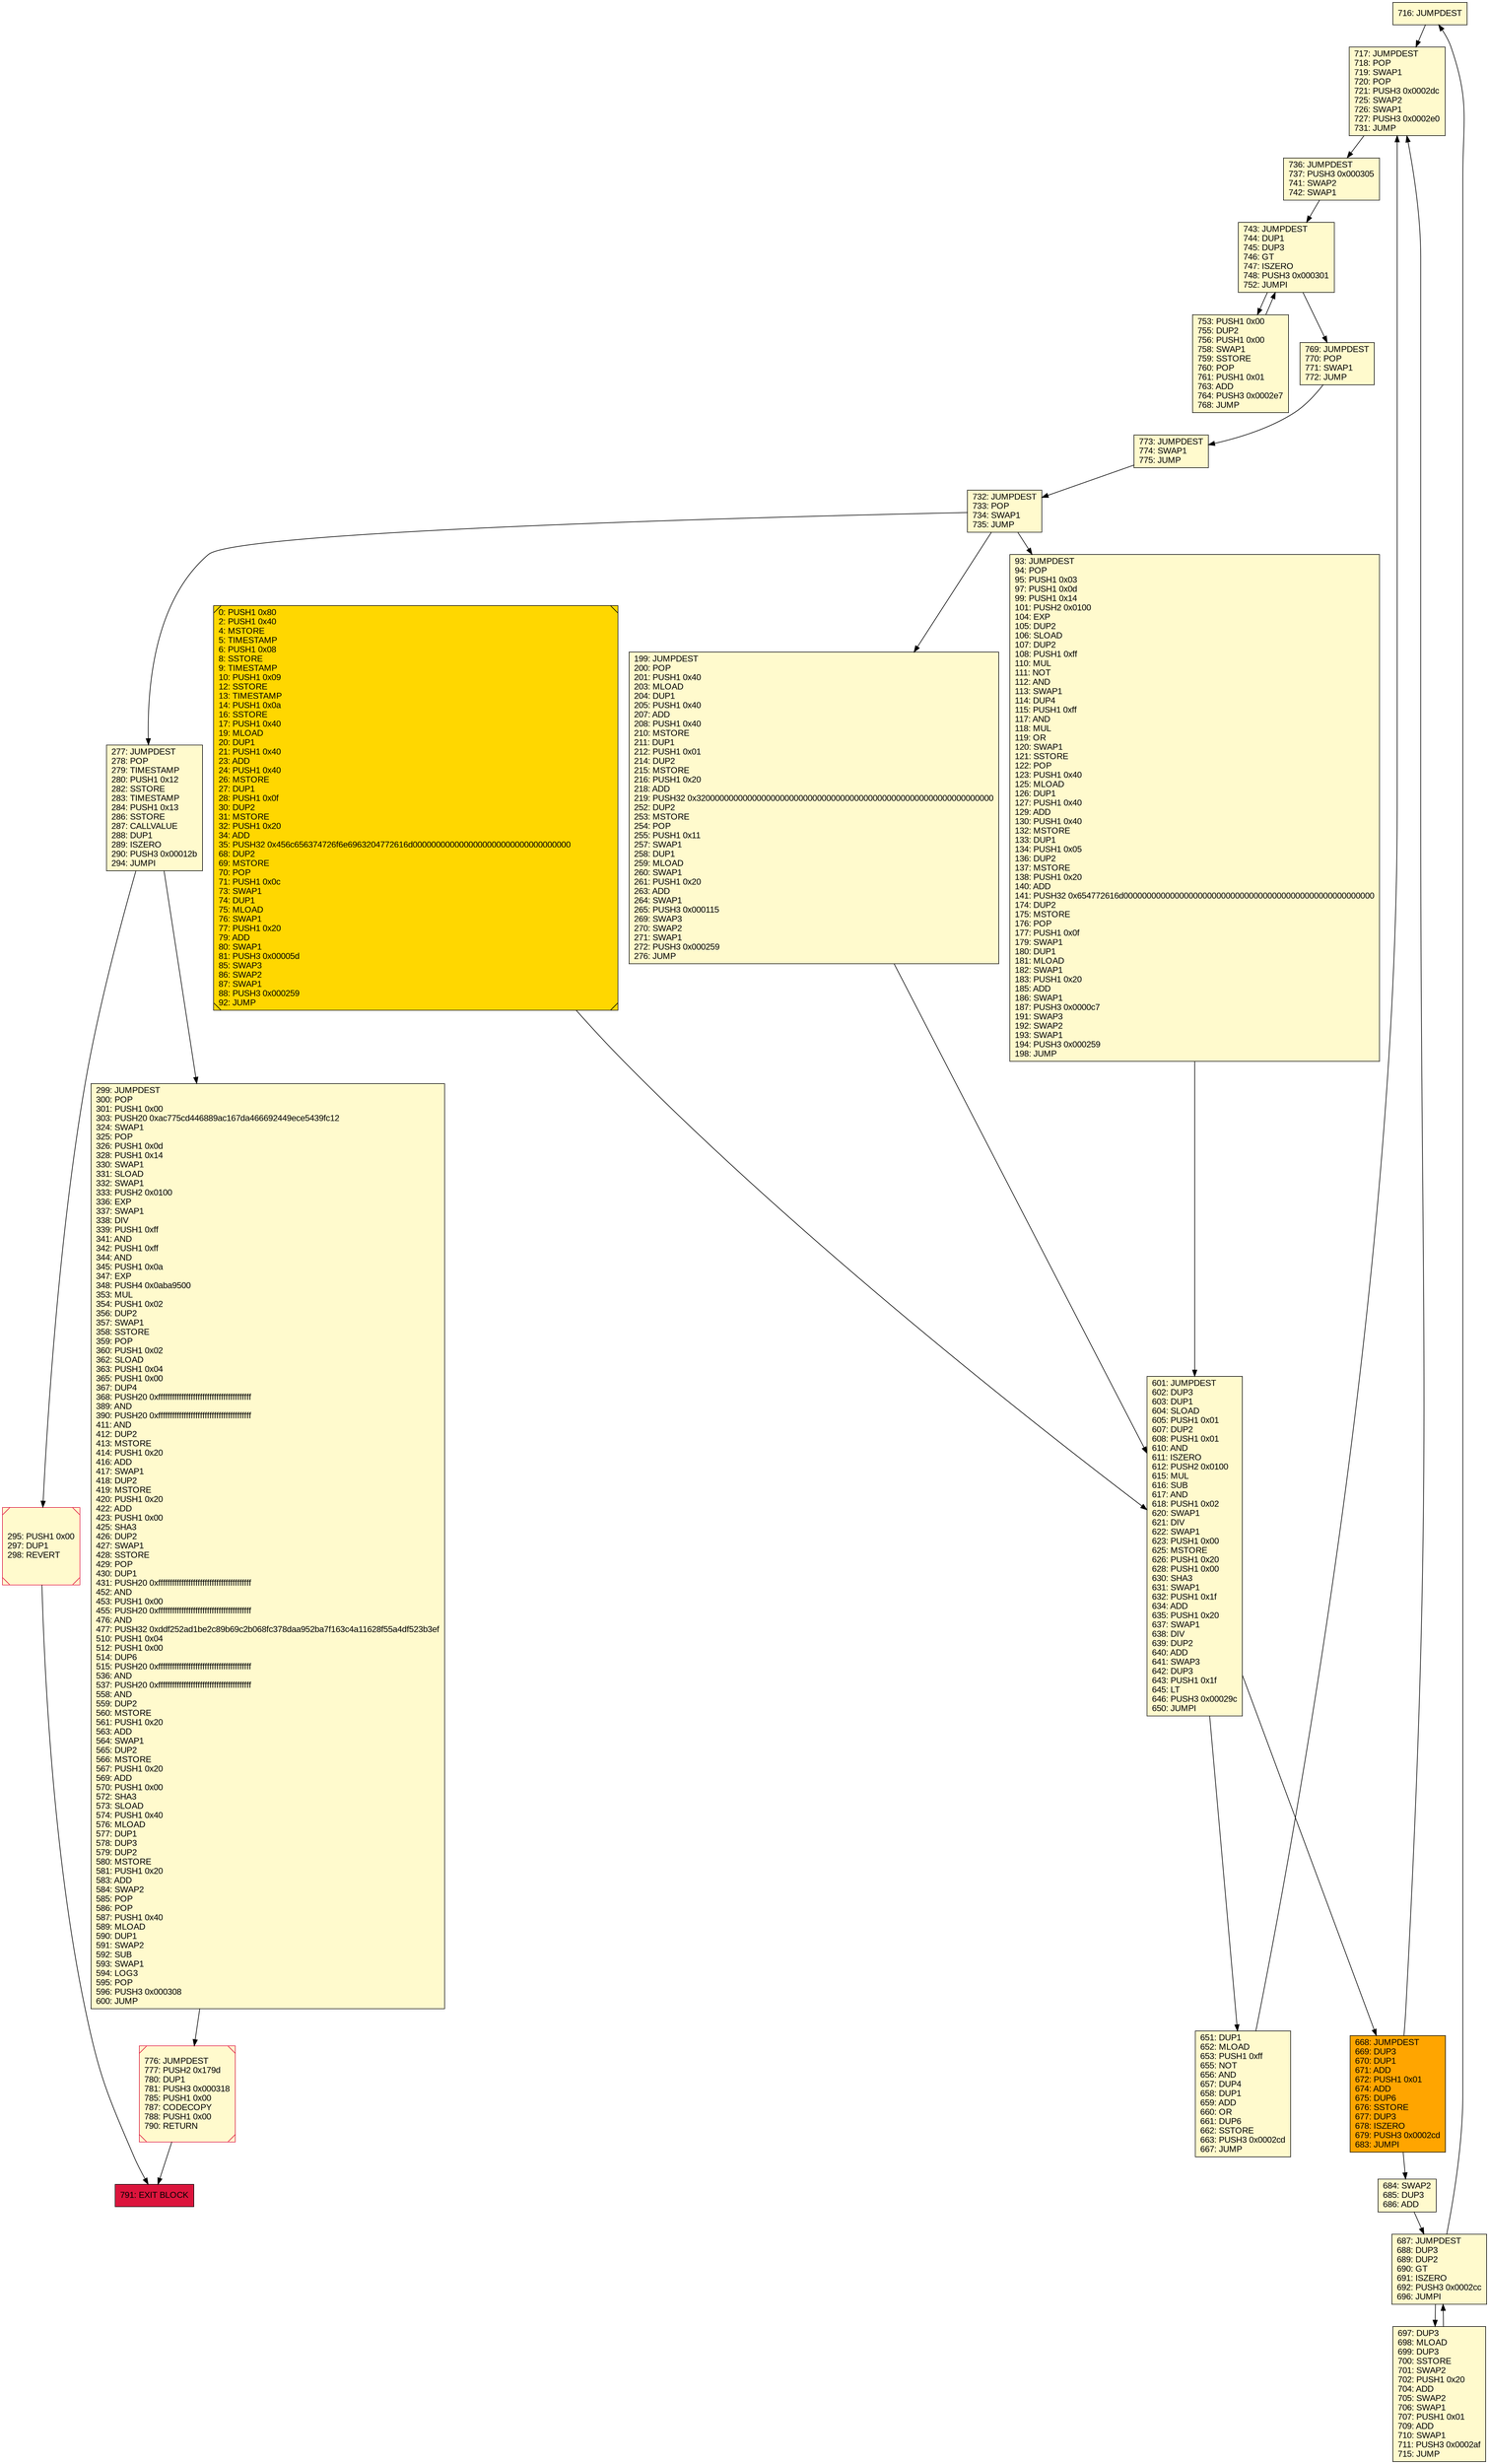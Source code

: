 digraph G {
bgcolor=transparent rankdir=UD;
node [shape=box style=filled color=black fillcolor=white fontname=arial fontcolor=black];
716 [label="716: JUMPDEST\l" fillcolor=lemonchiffon ];
601 [label="601: JUMPDEST\l602: DUP3\l603: DUP1\l604: SLOAD\l605: PUSH1 0x01\l607: DUP2\l608: PUSH1 0x01\l610: AND\l611: ISZERO\l612: PUSH2 0x0100\l615: MUL\l616: SUB\l617: AND\l618: PUSH1 0x02\l620: SWAP1\l621: DIV\l622: SWAP1\l623: PUSH1 0x00\l625: MSTORE\l626: PUSH1 0x20\l628: PUSH1 0x00\l630: SHA3\l631: SWAP1\l632: PUSH1 0x1f\l634: ADD\l635: PUSH1 0x20\l637: SWAP1\l638: DIV\l639: DUP2\l640: ADD\l641: SWAP3\l642: DUP3\l643: PUSH1 0x1f\l645: LT\l646: PUSH3 0x00029c\l650: JUMPI\l" fillcolor=lemonchiffon ];
717 [label="717: JUMPDEST\l718: POP\l719: SWAP1\l720: POP\l721: PUSH3 0x0002dc\l725: SWAP2\l726: SWAP1\l727: PUSH3 0x0002e0\l731: JUMP\l" fillcolor=lemonchiffon ];
295 [label="295: PUSH1 0x00\l297: DUP1\l298: REVERT\l" fillcolor=lemonchiffon shape=Msquare color=crimson ];
776 [label="776: JUMPDEST\l777: PUSH2 0x179d\l780: DUP1\l781: PUSH3 0x000318\l785: PUSH1 0x00\l787: CODECOPY\l788: PUSH1 0x00\l790: RETURN\l" fillcolor=lemonchiffon shape=Msquare color=crimson ];
697 [label="697: DUP3\l698: MLOAD\l699: DUP3\l700: SSTORE\l701: SWAP2\l702: PUSH1 0x20\l704: ADD\l705: SWAP2\l706: SWAP1\l707: PUSH1 0x01\l709: ADD\l710: SWAP1\l711: PUSH3 0x0002af\l715: JUMP\l" fillcolor=lemonchiffon ];
732 [label="732: JUMPDEST\l733: POP\l734: SWAP1\l735: JUMP\l" fillcolor=lemonchiffon ];
743 [label="743: JUMPDEST\l744: DUP1\l745: DUP3\l746: GT\l747: ISZERO\l748: PUSH3 0x000301\l752: JUMPI\l" fillcolor=lemonchiffon ];
0 [label="0: PUSH1 0x80\l2: PUSH1 0x40\l4: MSTORE\l5: TIMESTAMP\l6: PUSH1 0x08\l8: SSTORE\l9: TIMESTAMP\l10: PUSH1 0x09\l12: SSTORE\l13: TIMESTAMP\l14: PUSH1 0x0a\l16: SSTORE\l17: PUSH1 0x40\l19: MLOAD\l20: DUP1\l21: PUSH1 0x40\l23: ADD\l24: PUSH1 0x40\l26: MSTORE\l27: DUP1\l28: PUSH1 0x0f\l30: DUP2\l31: MSTORE\l32: PUSH1 0x20\l34: ADD\l35: PUSH32 0x456c656374726f6e6963204772616d0000000000000000000000000000000000\l68: DUP2\l69: MSTORE\l70: POP\l71: PUSH1 0x0c\l73: SWAP1\l74: DUP1\l75: MLOAD\l76: SWAP1\l77: PUSH1 0x20\l79: ADD\l80: SWAP1\l81: PUSH3 0x00005d\l85: SWAP3\l86: SWAP2\l87: SWAP1\l88: PUSH3 0x000259\l92: JUMP\l" fillcolor=lemonchiffon shape=Msquare fillcolor=gold ];
199 [label="199: JUMPDEST\l200: POP\l201: PUSH1 0x40\l203: MLOAD\l204: DUP1\l205: PUSH1 0x40\l207: ADD\l208: PUSH1 0x40\l210: MSTORE\l211: DUP1\l212: PUSH1 0x01\l214: DUP2\l215: MSTORE\l216: PUSH1 0x20\l218: ADD\l219: PUSH32 0x3200000000000000000000000000000000000000000000000000000000000000\l252: DUP2\l253: MSTORE\l254: POP\l255: PUSH1 0x11\l257: SWAP1\l258: DUP1\l259: MLOAD\l260: SWAP1\l261: PUSH1 0x20\l263: ADD\l264: SWAP1\l265: PUSH3 0x000115\l269: SWAP3\l270: SWAP2\l271: SWAP1\l272: PUSH3 0x000259\l276: JUMP\l" fillcolor=lemonchiffon ];
684 [label="684: SWAP2\l685: DUP3\l686: ADD\l" fillcolor=lemonchiffon ];
753 [label="753: PUSH1 0x00\l755: DUP2\l756: PUSH1 0x00\l758: SWAP1\l759: SSTORE\l760: POP\l761: PUSH1 0x01\l763: ADD\l764: PUSH3 0x0002e7\l768: JUMP\l" fillcolor=lemonchiffon ];
773 [label="773: JUMPDEST\l774: SWAP1\l775: JUMP\l" fillcolor=lemonchiffon ];
668 [label="668: JUMPDEST\l669: DUP3\l670: DUP1\l671: ADD\l672: PUSH1 0x01\l674: ADD\l675: DUP6\l676: SSTORE\l677: DUP3\l678: ISZERO\l679: PUSH3 0x0002cd\l683: JUMPI\l" fillcolor=orange ];
769 [label="769: JUMPDEST\l770: POP\l771: SWAP1\l772: JUMP\l" fillcolor=lemonchiffon ];
736 [label="736: JUMPDEST\l737: PUSH3 0x000305\l741: SWAP2\l742: SWAP1\l" fillcolor=lemonchiffon ];
791 [label="791: EXIT BLOCK\l" fillcolor=crimson ];
277 [label="277: JUMPDEST\l278: POP\l279: TIMESTAMP\l280: PUSH1 0x12\l282: SSTORE\l283: TIMESTAMP\l284: PUSH1 0x13\l286: SSTORE\l287: CALLVALUE\l288: DUP1\l289: ISZERO\l290: PUSH3 0x00012b\l294: JUMPI\l" fillcolor=lemonchiffon ];
687 [label="687: JUMPDEST\l688: DUP3\l689: DUP2\l690: GT\l691: ISZERO\l692: PUSH3 0x0002cc\l696: JUMPI\l" fillcolor=lemonchiffon ];
93 [label="93: JUMPDEST\l94: POP\l95: PUSH1 0x03\l97: PUSH1 0x0d\l99: PUSH1 0x14\l101: PUSH2 0x0100\l104: EXP\l105: DUP2\l106: SLOAD\l107: DUP2\l108: PUSH1 0xff\l110: MUL\l111: NOT\l112: AND\l113: SWAP1\l114: DUP4\l115: PUSH1 0xff\l117: AND\l118: MUL\l119: OR\l120: SWAP1\l121: SSTORE\l122: POP\l123: PUSH1 0x40\l125: MLOAD\l126: DUP1\l127: PUSH1 0x40\l129: ADD\l130: PUSH1 0x40\l132: MSTORE\l133: DUP1\l134: PUSH1 0x05\l136: DUP2\l137: MSTORE\l138: PUSH1 0x20\l140: ADD\l141: PUSH32 0x654772616d000000000000000000000000000000000000000000000000000000\l174: DUP2\l175: MSTORE\l176: POP\l177: PUSH1 0x0f\l179: SWAP1\l180: DUP1\l181: MLOAD\l182: SWAP1\l183: PUSH1 0x20\l185: ADD\l186: SWAP1\l187: PUSH3 0x0000c7\l191: SWAP3\l192: SWAP2\l193: SWAP1\l194: PUSH3 0x000259\l198: JUMP\l" fillcolor=lemonchiffon ];
299 [label="299: JUMPDEST\l300: POP\l301: PUSH1 0x00\l303: PUSH20 0xac775cd446889ac167da466692449ece5439fc12\l324: SWAP1\l325: POP\l326: PUSH1 0x0d\l328: PUSH1 0x14\l330: SWAP1\l331: SLOAD\l332: SWAP1\l333: PUSH2 0x0100\l336: EXP\l337: SWAP1\l338: DIV\l339: PUSH1 0xff\l341: AND\l342: PUSH1 0xff\l344: AND\l345: PUSH1 0x0a\l347: EXP\l348: PUSH4 0x0aba9500\l353: MUL\l354: PUSH1 0x02\l356: DUP2\l357: SWAP1\l358: SSTORE\l359: POP\l360: PUSH1 0x02\l362: SLOAD\l363: PUSH1 0x04\l365: PUSH1 0x00\l367: DUP4\l368: PUSH20 0xffffffffffffffffffffffffffffffffffffffff\l389: AND\l390: PUSH20 0xffffffffffffffffffffffffffffffffffffffff\l411: AND\l412: DUP2\l413: MSTORE\l414: PUSH1 0x20\l416: ADD\l417: SWAP1\l418: DUP2\l419: MSTORE\l420: PUSH1 0x20\l422: ADD\l423: PUSH1 0x00\l425: SHA3\l426: DUP2\l427: SWAP1\l428: SSTORE\l429: POP\l430: DUP1\l431: PUSH20 0xffffffffffffffffffffffffffffffffffffffff\l452: AND\l453: PUSH1 0x00\l455: PUSH20 0xffffffffffffffffffffffffffffffffffffffff\l476: AND\l477: PUSH32 0xddf252ad1be2c89b69c2b068fc378daa952ba7f163c4a11628f55a4df523b3ef\l510: PUSH1 0x04\l512: PUSH1 0x00\l514: DUP6\l515: PUSH20 0xffffffffffffffffffffffffffffffffffffffff\l536: AND\l537: PUSH20 0xffffffffffffffffffffffffffffffffffffffff\l558: AND\l559: DUP2\l560: MSTORE\l561: PUSH1 0x20\l563: ADD\l564: SWAP1\l565: DUP2\l566: MSTORE\l567: PUSH1 0x20\l569: ADD\l570: PUSH1 0x00\l572: SHA3\l573: SLOAD\l574: PUSH1 0x40\l576: MLOAD\l577: DUP1\l578: DUP3\l579: DUP2\l580: MSTORE\l581: PUSH1 0x20\l583: ADD\l584: SWAP2\l585: POP\l586: POP\l587: PUSH1 0x40\l589: MLOAD\l590: DUP1\l591: SWAP2\l592: SUB\l593: SWAP1\l594: LOG3\l595: POP\l596: PUSH3 0x000308\l600: JUMP\l" fillcolor=lemonchiffon ];
651 [label="651: DUP1\l652: MLOAD\l653: PUSH1 0xff\l655: NOT\l656: AND\l657: DUP4\l658: DUP1\l659: ADD\l660: OR\l661: DUP6\l662: SSTORE\l663: PUSH3 0x0002cd\l667: JUMP\l" fillcolor=lemonchiffon ];
732 -> 199;
716 -> 717;
277 -> 299;
199 -> 601;
295 -> 791;
687 -> 697;
697 -> 687;
299 -> 776;
736 -> 743;
687 -> 716;
668 -> 684;
769 -> 773;
743 -> 753;
753 -> 743;
0 -> 601;
717 -> 736;
776 -> 791;
732 -> 93;
668 -> 717;
601 -> 668;
684 -> 687;
732 -> 277;
93 -> 601;
651 -> 717;
601 -> 651;
277 -> 295;
743 -> 769;
773 -> 732;
}